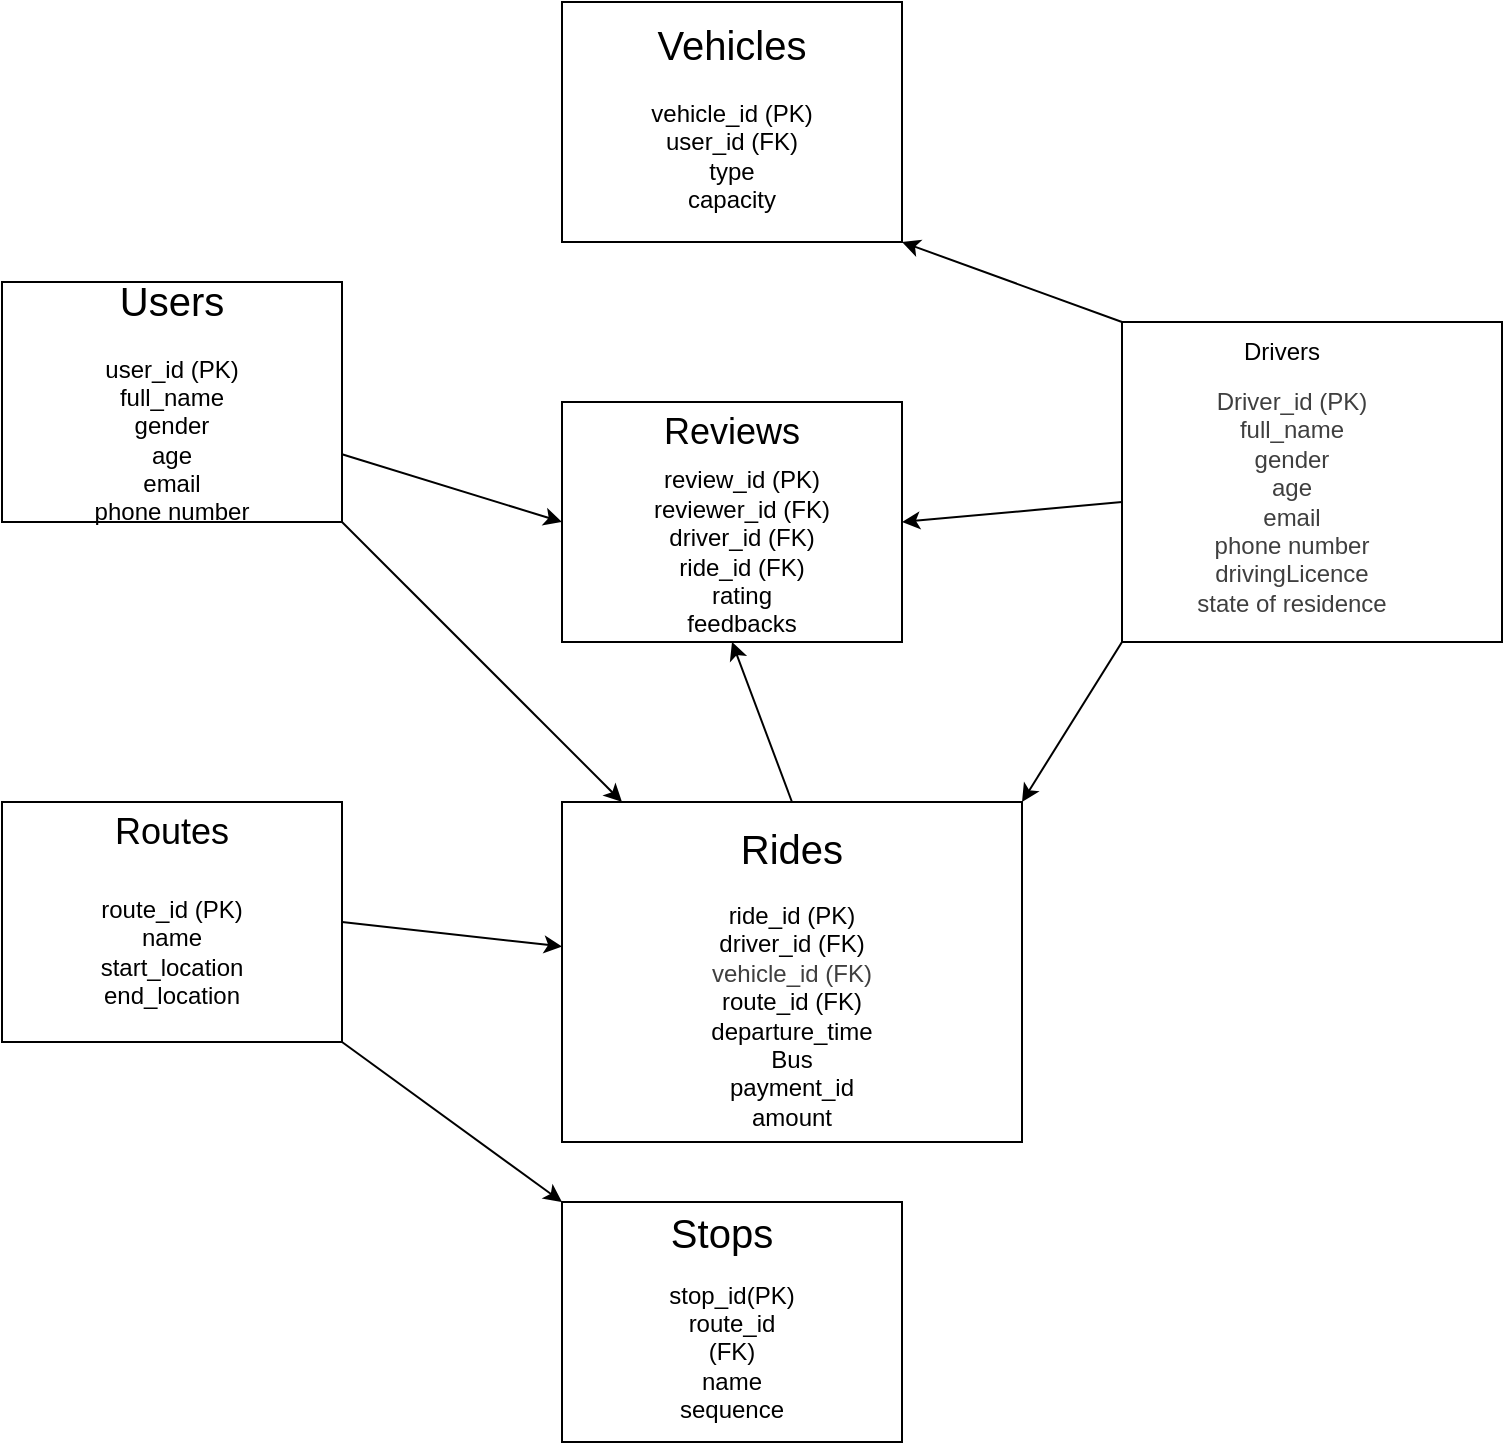 <mxfile>
    <diagram id="WbokJ7qW3uAwdmdTS1e2" name="Page-1">
        <mxGraphModel dx="2688" dy="779" grid="1" gridSize="10" guides="1" tooltips="1" connect="1" arrows="1" fold="1" page="1" pageScale="1" pageWidth="850" pageHeight="1100" math="0" shadow="0">
            <root>
                <mxCell id="0"/>
                <mxCell id="1" parent="0"/>
                <mxCell id="32" style="edgeStyle=none;html=1;exitX=0;exitY=0;exitDx=0;exitDy=0;entryX=1;entryY=1;entryDx=0;entryDy=0;" edge="1" parent="1" source="28" target="7">
                    <mxGeometry relative="1" as="geometry"/>
                </mxCell>
                <mxCell id="34" style="edgeStyle=none;html=1;exitX=0;exitY=1;exitDx=0;exitDy=0;entryX=1;entryY=0;entryDx=0;entryDy=0;" edge="1" parent="1" source="28" target="8">
                    <mxGeometry relative="1" as="geometry"/>
                </mxCell>
                <mxCell id="28" value="" style="rounded=0;whiteSpace=wrap;html=1;" vertex="1" parent="1">
                    <mxGeometry x="480" y="240" width="190" height="160" as="geometry"/>
                </mxCell>
                <mxCell id="22" style="edgeStyle=none;html=1;exitX=1;exitY=1;exitDx=0;exitDy=0;entryX=0;entryY=0;entryDx=0;entryDy=0;" edge="1" parent="1" source="12" target="15">
                    <mxGeometry relative="1" as="geometry"/>
                </mxCell>
                <mxCell id="23" style="edgeStyle=none;html=1;exitX=1;exitY=0.5;exitDx=0;exitDy=0;" edge="1" parent="1" source="12" target="8">
                    <mxGeometry relative="1" as="geometry"/>
                </mxCell>
                <mxCell id="12" value="" style="rounded=0;whiteSpace=wrap;html=1;" vertex="1" parent="1">
                    <mxGeometry x="-80" y="480" width="170" height="120" as="geometry"/>
                </mxCell>
                <mxCell id="7" value="" style="rounded=0;whiteSpace=wrap;html=1;" vertex="1" parent="1">
                    <mxGeometry x="200" y="80" width="170" height="120" as="geometry"/>
                </mxCell>
                <mxCell id="19" style="edgeStyle=none;html=1;entryX=0;entryY=0.5;entryDx=0;entryDy=0;" edge="1" parent="1" source="2" target="18">
                    <mxGeometry relative="1" as="geometry"/>
                </mxCell>
                <mxCell id="24" style="edgeStyle=none;html=1;exitX=1;exitY=1;exitDx=0;exitDy=0;" edge="1" parent="1" source="2" target="8">
                    <mxGeometry relative="1" as="geometry"/>
                </mxCell>
                <mxCell id="2" value="" style="rounded=0;whiteSpace=wrap;html=1;" vertex="1" parent="1">
                    <mxGeometry x="-80" y="220" width="170" height="120" as="geometry"/>
                </mxCell>
                <mxCell id="5" value="&lt;font style=&quot;font-size: 20px;&quot;&gt;Users&lt;/font&gt;&lt;div&gt;&lt;br&gt;&lt;/div&gt;&lt;div&gt;user_id (PK)&lt;/div&gt;&lt;div&gt;full_name&lt;/div&gt;&lt;div&gt;gender&lt;/div&gt;&lt;div&gt;age&lt;/div&gt;&lt;div&gt;email&lt;/div&gt;&lt;div&gt;phone number&lt;/div&gt;" style="text;strokeColor=none;align=center;fillColor=none;html=1;verticalAlign=middle;whiteSpace=wrap;rounded=0;" vertex="1" parent="1">
                    <mxGeometry x="-50" y="255" width="110" height="50" as="geometry"/>
                </mxCell>
                <mxCell id="6" value="&lt;div&gt;&lt;span style=&quot;font-size: 20px;&quot;&gt;Vehicles&lt;/span&gt;&lt;/div&gt;&lt;div&gt;&lt;br&gt;&lt;/div&gt;&lt;div&gt;vehicle_id (PK)&lt;/div&gt;&lt;div&gt;user_id (FK)&lt;/div&gt;&lt;div&gt;type&lt;/div&gt;&lt;div&gt;capacity&lt;/div&gt;&lt;div&gt;&lt;br&gt;&lt;/div&gt;" style="text;strokeColor=none;align=center;fillColor=none;html=1;verticalAlign=middle;whiteSpace=wrap;rounded=0;" vertex="1" parent="1">
                    <mxGeometry x="230" y="120" width="110" height="50" as="geometry"/>
                </mxCell>
                <mxCell id="25" style="edgeStyle=none;html=1;exitX=0.5;exitY=0;exitDx=0;exitDy=0;entryX=0.5;entryY=1;entryDx=0;entryDy=0;" edge="1" parent="1" source="8" target="18">
                    <mxGeometry relative="1" as="geometry"/>
                </mxCell>
                <mxCell id="8" value="" style="rounded=0;whiteSpace=wrap;html=1;" vertex="1" parent="1">
                    <mxGeometry x="200" y="480" width="230" height="170" as="geometry"/>
                </mxCell>
                <mxCell id="9" value="&lt;div&gt;&lt;span style=&quot;font-size: 20px;&quot;&gt;Rides&lt;/span&gt;&lt;/div&gt;&lt;div&gt;&lt;br&gt;&lt;/div&gt;&lt;div&gt;ride_id (PK)&lt;/div&gt;&lt;div&gt;driver_id (FK)&lt;/div&gt;&lt;div&gt;&lt;div style=&quot;color: rgb(63, 63, 63); scrollbar-color: rgb(226, 226, 226) rgb(251, 251, 251);&quot;&gt;vehicle_id (FK)&lt;/div&gt;&lt;/div&gt;&lt;div&gt;route_id (FK)&lt;/div&gt;&lt;div&gt;departure_time&lt;/div&gt;&lt;div&gt;Bus&lt;/div&gt;&lt;div&gt;payment_id&lt;/div&gt;&lt;div&gt;amount&lt;/div&gt;&lt;div&gt;&lt;br&gt;&lt;/div&gt;" style="text;strokeColor=none;align=center;fillColor=none;html=1;verticalAlign=middle;whiteSpace=wrap;rounded=0;" vertex="1" parent="1">
                    <mxGeometry x="260" y="540" width="110" height="70" as="geometry"/>
                </mxCell>
                <mxCell id="10" value="&lt;font style=&quot;font-size: 18px;&quot;&gt;Routes&lt;/font&gt;" style="text;strokeColor=none;align=center;fillColor=none;html=1;verticalAlign=middle;whiteSpace=wrap;rounded=0;" vertex="1" parent="1">
                    <mxGeometry x="-25" y="480" width="60" height="30" as="geometry"/>
                </mxCell>
                <mxCell id="11" value="route_id (PK)&lt;div&gt;name&lt;/div&gt;&lt;div&gt;start_location&lt;/div&gt;&lt;div&gt;end_location&lt;/div&gt;" style="text;strokeColor=none;align=center;fillColor=none;html=1;verticalAlign=middle;whiteSpace=wrap;rounded=0;" vertex="1" parent="1">
                    <mxGeometry x="-25" y="540" width="60" height="30" as="geometry"/>
                </mxCell>
                <mxCell id="15" value="" style="rounded=0;whiteSpace=wrap;html=1;" vertex="1" parent="1">
                    <mxGeometry x="200" y="680" width="170" height="120" as="geometry"/>
                </mxCell>
                <mxCell id="13" value="&lt;font style=&quot;font-size: 20px;&quot;&gt;Stops&lt;/font&gt;" style="text;strokeColor=none;align=center;fillColor=none;html=1;verticalAlign=middle;whiteSpace=wrap;rounded=0;" vertex="1" parent="1">
                    <mxGeometry x="250" y="680" width="60" height="30" as="geometry"/>
                </mxCell>
                <mxCell id="14" value="stop_id(PK)&lt;div&gt;route_id (FK)&lt;/div&gt;&lt;div&gt;name&lt;/div&gt;&lt;div&gt;sequence&lt;/div&gt;" style="text;strokeColor=none;align=center;fillColor=none;html=1;verticalAlign=middle;whiteSpace=wrap;rounded=0;" vertex="1" parent="1">
                    <mxGeometry x="255" y="740" width="60" height="30" as="geometry"/>
                </mxCell>
                <mxCell id="18" value="" style="rounded=0;whiteSpace=wrap;html=1;" vertex="1" parent="1">
                    <mxGeometry x="200" y="280" width="170" height="120" as="geometry"/>
                </mxCell>
                <mxCell id="16" value="&lt;font style=&quot;font-size: 18px;&quot;&gt;Reviews&lt;/font&gt;" style="text;strokeColor=none;align=center;fillColor=none;html=1;verticalAlign=middle;whiteSpace=wrap;rounded=0;" vertex="1" parent="1">
                    <mxGeometry x="255" y="280" width="60" height="30" as="geometry"/>
                </mxCell>
                <mxCell id="17" value="review_id (PK)&lt;div&gt;reviewer_id (FK)&lt;/div&gt;&lt;div&gt;driver_id (FK)&lt;/div&gt;&lt;div&gt;ride_id (FK)&lt;/div&gt;&lt;div&gt;rating&lt;/div&gt;&lt;div&gt;feedbacks&lt;/div&gt;" style="text;strokeColor=none;align=center;fillColor=none;html=1;verticalAlign=middle;whiteSpace=wrap;rounded=0;" vertex="1" parent="1">
                    <mxGeometry x="230" y="330" width="120" height="50" as="geometry"/>
                </mxCell>
                <mxCell id="26" value="Drivers" style="text;strokeColor=none;align=center;fillColor=none;html=1;verticalAlign=middle;whiteSpace=wrap;rounded=0;" vertex="1" parent="1">
                    <mxGeometry x="530" y="240" width="60" height="30" as="geometry"/>
                </mxCell>
                <mxCell id="33" style="edgeStyle=none;html=1;exitX=0;exitY=0.5;exitDx=0;exitDy=0;entryX=1;entryY=0.5;entryDx=0;entryDy=0;" edge="1" parent="1" source="27" target="18">
                    <mxGeometry relative="1" as="geometry"/>
                </mxCell>
                <mxCell id="27" value="&lt;div style=&quot;color: rgb(63, 63, 63); scrollbar-color: rgb(226, 226, 226) rgb(251, 251, 251);&quot;&gt;Driver_id (PK)&lt;/div&gt;&lt;div style=&quot;color: rgb(63, 63, 63); scrollbar-color: rgb(226, 226, 226) rgb(251, 251, 251);&quot;&gt;full_name&lt;/div&gt;&lt;div style=&quot;color: rgb(63, 63, 63); scrollbar-color: rgb(226, 226, 226) rgb(251, 251, 251);&quot;&gt;gender&lt;/div&gt;&lt;div style=&quot;color: rgb(63, 63, 63); scrollbar-color: rgb(226, 226, 226) rgb(251, 251, 251);&quot;&gt;age&lt;/div&gt;&lt;div style=&quot;color: rgb(63, 63, 63); scrollbar-color: rgb(226, 226, 226) rgb(251, 251, 251);&quot;&gt;email&lt;/div&gt;&lt;div style=&quot;color: rgb(63, 63, 63); scrollbar-color: rgb(226, 226, 226) rgb(251, 251, 251);&quot;&gt;phone number&lt;/div&gt;&lt;div style=&quot;color: rgb(63, 63, 63); scrollbar-color: rgb(226, 226, 226) rgb(251, 251, 251);&quot;&gt;drivingLicence&lt;/div&gt;&lt;div style=&quot;color: rgb(63, 63, 63); scrollbar-color: rgb(226, 226, 226) rgb(251, 251, 251);&quot;&gt;state of residence&lt;/div&gt;" style="text;strokeColor=none;align=center;fillColor=none;html=1;verticalAlign=middle;whiteSpace=wrap;rounded=0;" vertex="1" parent="1">
                    <mxGeometry x="480" y="290" width="170" height="80" as="geometry"/>
                </mxCell>
            </root>
        </mxGraphModel>
    </diagram>
</mxfile>